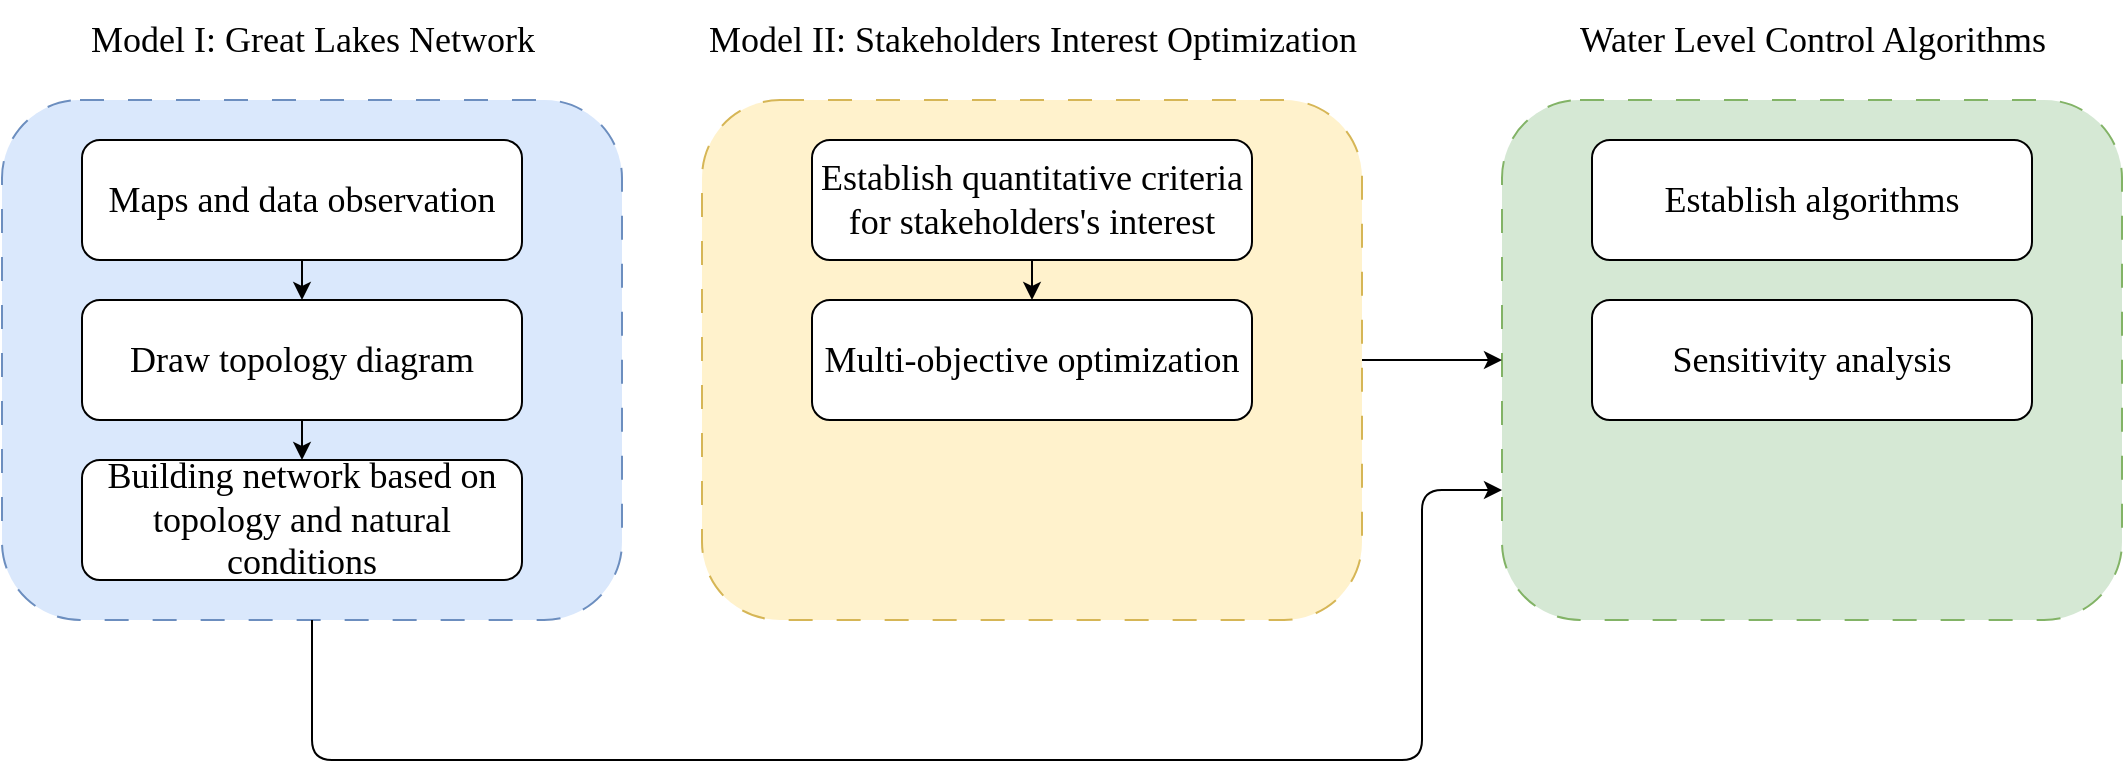 <mxfile version="23.0.2" type="device">
  <diagram name="第 1 页" id="xIDEnGWVFCPH8E6yQQmO">
    <mxGraphModel dx="1086" dy="746" grid="1" gridSize="10" guides="1" tooltips="1" connect="1" arrows="1" fold="1" page="1" pageScale="1" pageWidth="1150" pageHeight="500" math="0" shadow="0">
      <root>
        <mxCell id="0" />
        <mxCell id="1" parent="0" />
        <mxCell id="-c5uIZdyddJv8z_m6yjy-1" value="" style="rounded=1;whiteSpace=wrap;html=1;fillColor=#dae8fc;strokeColor=#6c8ebf;gradientColor=none;dashed=1;dashPattern=12 12;" vertex="1" parent="1">
          <mxGeometry x="45" y="90" width="310" height="260" as="geometry" />
        </mxCell>
        <mxCell id="-c5uIZdyddJv8z_m6yjy-2" value="&lt;font style=&quot;font-size: 18px;&quot;&gt;Model I: Great Lakes Network&lt;/font&gt;" style="text;html=1;align=center;verticalAlign=middle;resizable=0;points=[];autosize=1;strokeColor=none;fillColor=none;fontFamily=Times New Roman;fontSize=18;" vertex="1" parent="1">
          <mxGeometry x="75" y="40" width="250" height="40" as="geometry" />
        </mxCell>
        <mxCell id="-c5uIZdyddJv8z_m6yjy-3" value="&lt;font style=&quot;font-size: 18px;&quot; face=&quot;Times New Roman&quot;&gt;Maps and data observation&lt;/font&gt;" style="rounded=1;whiteSpace=wrap;html=1;" vertex="1" parent="1">
          <mxGeometry x="85" y="110" width="220" height="60" as="geometry" />
        </mxCell>
        <mxCell id="-c5uIZdyddJv8z_m6yjy-5" value="&lt;font style=&quot;font-size: 18px;&quot; face=&quot;Times New Roman&quot;&gt;Draw topology diagram&lt;/font&gt;" style="rounded=1;whiteSpace=wrap;html=1;" vertex="1" parent="1">
          <mxGeometry x="85" y="190" width="220" height="60" as="geometry" />
        </mxCell>
        <mxCell id="-c5uIZdyddJv8z_m6yjy-6" value="&lt;font face=&quot;Times New Roman&quot;&gt;&lt;span style=&quot;font-size: 18px;&quot;&gt;Building network based on topology and natural conditions&lt;/span&gt;&lt;/font&gt;" style="rounded=1;whiteSpace=wrap;html=1;" vertex="1" parent="1">
          <mxGeometry x="85" y="270" width="220" height="60" as="geometry" />
        </mxCell>
        <mxCell id="-c5uIZdyddJv8z_m6yjy-7" value="" style="rounded=1;whiteSpace=wrap;html=1;fillColor=#fff2cc;strokeColor=#d6b656;dashed=1;dashPattern=12 12;" vertex="1" parent="1">
          <mxGeometry x="395" y="90" width="330" height="260" as="geometry" />
        </mxCell>
        <mxCell id="-c5uIZdyddJv8z_m6yjy-8" value="&lt;font style=&quot;font-size: 18px;&quot;&gt;Model II: Stakeholders Interest Optimization&lt;/font&gt;" style="text;html=1;align=center;verticalAlign=middle;resizable=0;points=[];autosize=1;strokeColor=none;fillColor=none;fontFamily=Times New Roman;fontSize=18;" vertex="1" parent="1">
          <mxGeometry x="385" y="40" width="350" height="40" as="geometry" />
        </mxCell>
        <mxCell id="-c5uIZdyddJv8z_m6yjy-9" value="Water Level Control Algorithms" style="text;html=1;align=center;verticalAlign=middle;resizable=0;points=[];autosize=1;strokeColor=none;fillColor=none;fontFamily=Times New Roman;fontSize=18;" vertex="1" parent="1">
          <mxGeometry x="820" y="40" width="260" height="40" as="geometry" />
        </mxCell>
        <mxCell id="-c5uIZdyddJv8z_m6yjy-10" value="" style="rounded=1;whiteSpace=wrap;html=1;fillColor=#d5e8d4;strokeColor=#82b366;dashed=1;dashPattern=12 12;" vertex="1" parent="1">
          <mxGeometry x="795" y="90" width="310" height="260" as="geometry" />
        </mxCell>
        <mxCell id="-c5uIZdyddJv8z_m6yjy-11" value="&lt;font style=&quot;font-size: 18px;&quot; face=&quot;Times New Roman&quot;&gt;Multi-objective optimization&lt;/font&gt;" style="rounded=1;whiteSpace=wrap;html=1;" vertex="1" parent="1">
          <mxGeometry x="450" y="190" width="220" height="60" as="geometry" />
        </mxCell>
        <mxCell id="-c5uIZdyddJv8z_m6yjy-12" value="&lt;font style=&quot;font-size: 18px;&quot; face=&quot;Times New Roman&quot;&gt;Establish quantitative criteria for stakeholders&#39;s interest&lt;/font&gt;" style="rounded=1;whiteSpace=wrap;html=1;" vertex="1" parent="1">
          <mxGeometry x="450" y="110" width="220" height="60" as="geometry" />
        </mxCell>
        <mxCell id="-c5uIZdyddJv8z_m6yjy-13" value="" style="endArrow=classic;html=1;rounded=1;entryX=0;entryY=0.75;entryDx=0;entryDy=0;curved=0;exitX=0.5;exitY=1;exitDx=0;exitDy=0;" edge="1" parent="1" source="-c5uIZdyddJv8z_m6yjy-1" target="-c5uIZdyddJv8z_m6yjy-10">
          <mxGeometry width="50" height="50" relative="1" as="geometry">
            <mxPoint x="145" y="400" as="sourcePoint" />
            <mxPoint x="755" y="260" as="targetPoint" />
            <Array as="points">
              <mxPoint x="200" y="420" />
              <mxPoint x="755" y="420" />
              <mxPoint x="755" y="285" />
            </Array>
          </mxGeometry>
        </mxCell>
        <mxCell id="-c5uIZdyddJv8z_m6yjy-14" value="" style="endArrow=classic;html=1;rounded=0;exitX=1;exitY=0.5;exitDx=0;exitDy=0;" edge="1" parent="1" source="-c5uIZdyddJv8z_m6yjy-7" target="-c5uIZdyddJv8z_m6yjy-10">
          <mxGeometry width="50" height="50" relative="1" as="geometry">
            <mxPoint x="715" y="520" as="sourcePoint" />
            <mxPoint x="765" y="470" as="targetPoint" />
          </mxGeometry>
        </mxCell>
        <mxCell id="-c5uIZdyddJv8z_m6yjy-15" value="" style="endArrow=classic;html=1;rounded=0;exitX=0.5;exitY=1;exitDx=0;exitDy=0;entryX=0.5;entryY=0;entryDx=0;entryDy=0;" edge="1" parent="1" source="-c5uIZdyddJv8z_m6yjy-3" target="-c5uIZdyddJv8z_m6yjy-5">
          <mxGeometry width="50" height="50" relative="1" as="geometry">
            <mxPoint x="110" y="580.003" as="sourcePoint" />
            <mxPoint x="425" y="727.45" as="targetPoint" />
          </mxGeometry>
        </mxCell>
        <mxCell id="-c5uIZdyddJv8z_m6yjy-18" value="" style="endArrow=classic;html=1;rounded=0;exitX=0.5;exitY=1;exitDx=0;exitDy=0;entryX=0.5;entryY=0;entryDx=0;entryDy=0;" edge="1" parent="1" source="-c5uIZdyddJv8z_m6yjy-5" target="-c5uIZdyddJv8z_m6yjy-6">
          <mxGeometry width="50" height="50" relative="1" as="geometry">
            <mxPoint x="80" y="390" as="sourcePoint" />
            <mxPoint x="80" y="430" as="targetPoint" />
          </mxGeometry>
        </mxCell>
        <mxCell id="-c5uIZdyddJv8z_m6yjy-19" value="" style="endArrow=classic;html=1;rounded=0;exitX=0.5;exitY=1;exitDx=0;exitDy=0;entryX=0.5;entryY=0;entryDx=0;entryDy=0;" edge="1" parent="1" source="-c5uIZdyddJv8z_m6yjy-12" target="-c5uIZdyddJv8z_m6yjy-11">
          <mxGeometry width="50" height="50" relative="1" as="geometry">
            <mxPoint x="550" y="360" as="sourcePoint" />
            <mxPoint x="550" y="400" as="targetPoint" />
          </mxGeometry>
        </mxCell>
        <mxCell id="-c5uIZdyddJv8z_m6yjy-20" value="&lt;font face=&quot;Times New Roman&quot;&gt;&lt;span style=&quot;font-size: 18px;&quot;&gt;Establish algorithms&lt;/span&gt;&lt;/font&gt;" style="rounded=1;whiteSpace=wrap;html=1;" vertex="1" parent="1">
          <mxGeometry x="840" y="110" width="220" height="60" as="geometry" />
        </mxCell>
        <mxCell id="-c5uIZdyddJv8z_m6yjy-21" value="&lt;font face=&quot;Times New Roman&quot;&gt;&lt;span style=&quot;font-size: 18px;&quot;&gt;Sensitivity analysis&lt;/span&gt;&lt;/font&gt;" style="rounded=1;whiteSpace=wrap;html=1;" vertex="1" parent="1">
          <mxGeometry x="840" y="190" width="220" height="60" as="geometry" />
        </mxCell>
      </root>
    </mxGraphModel>
  </diagram>
</mxfile>
